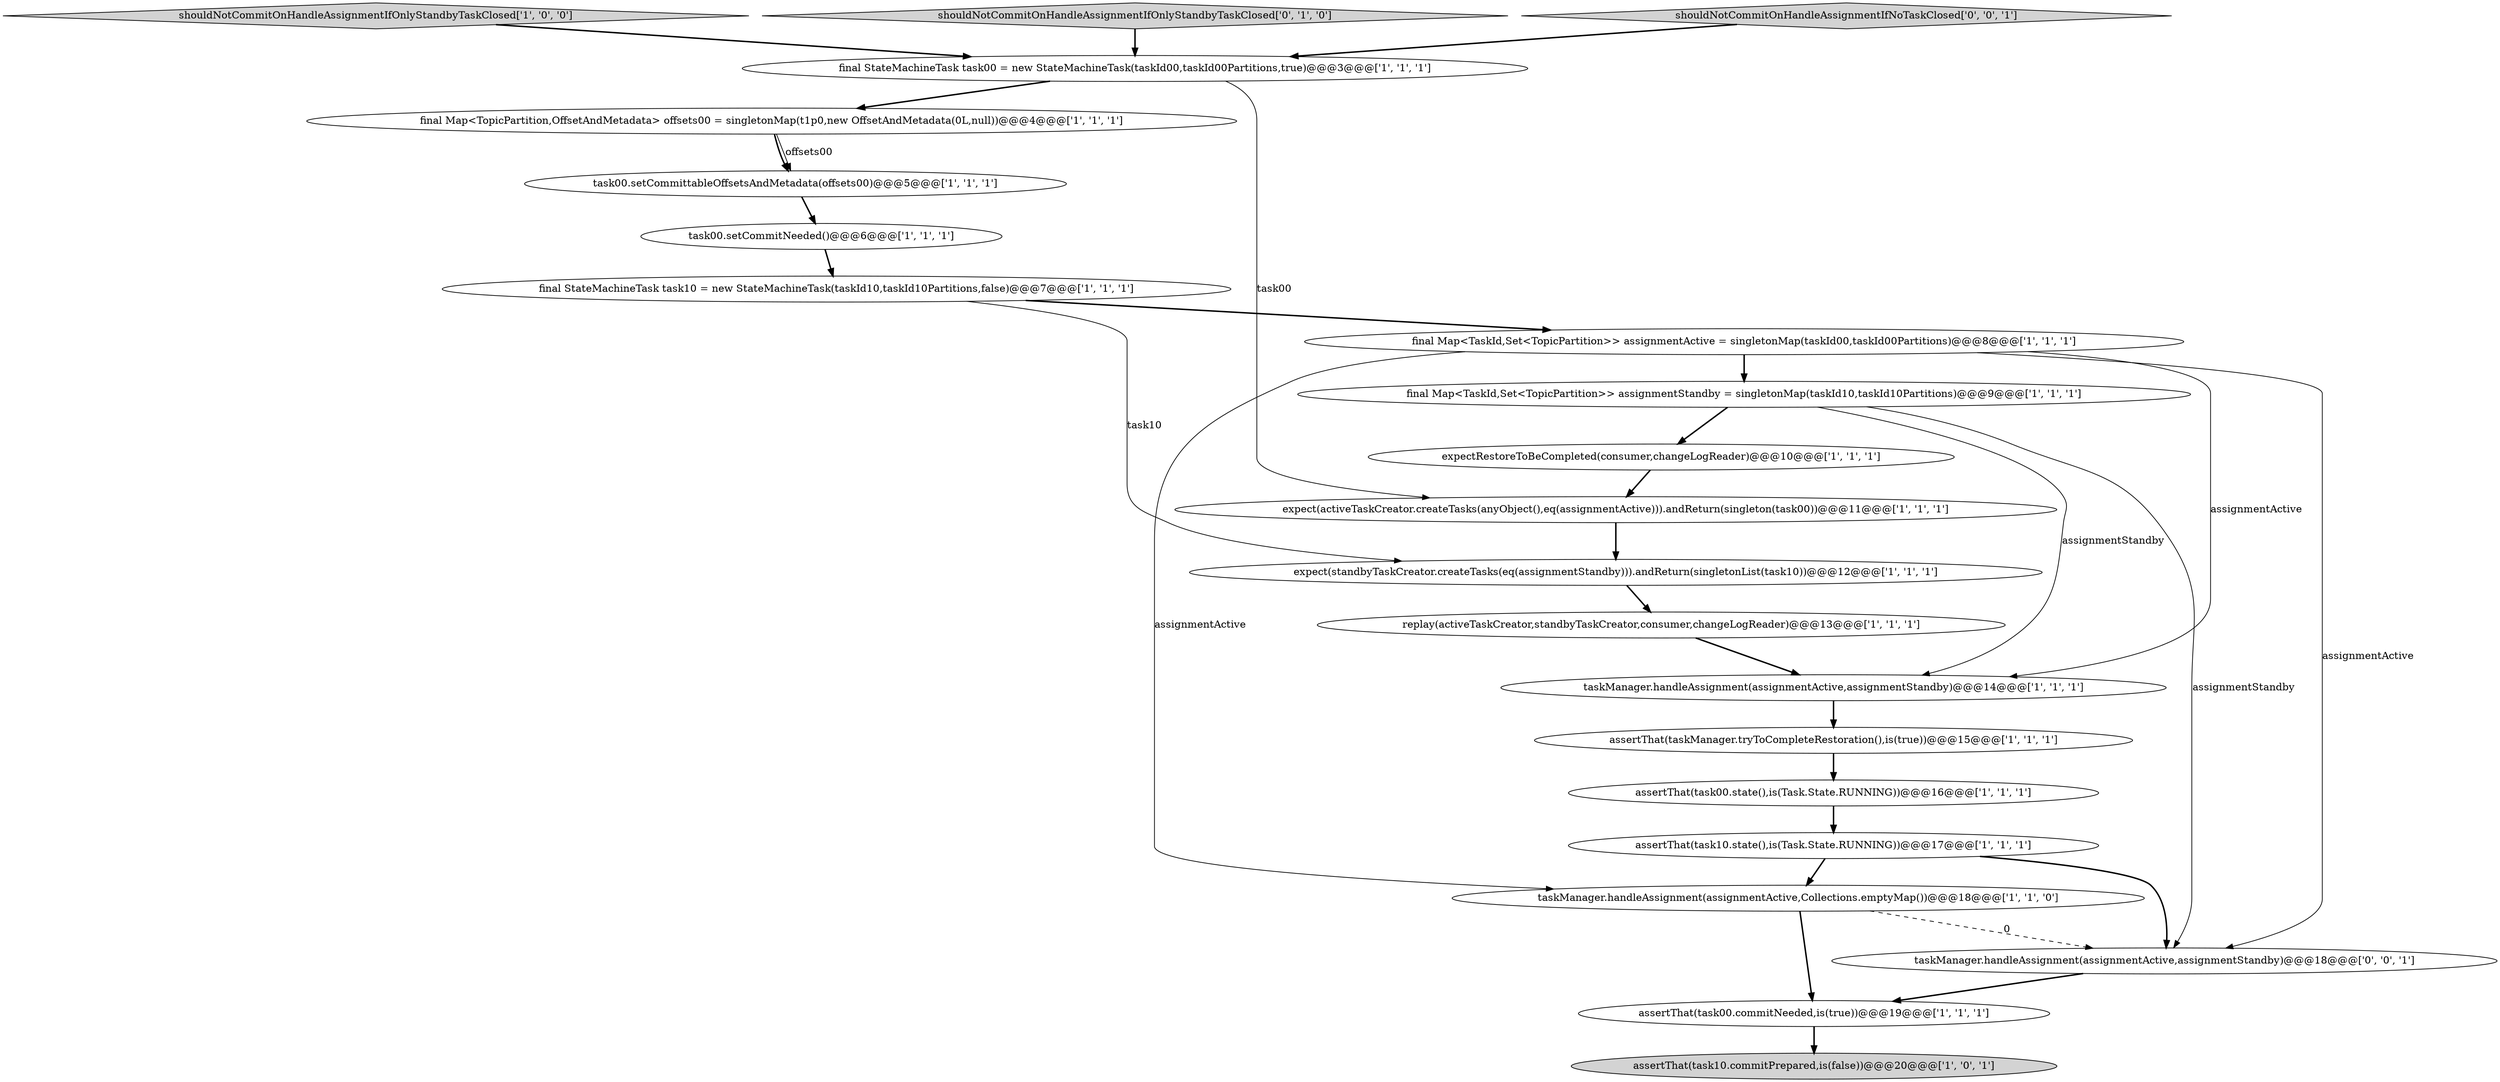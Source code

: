 digraph {
9 [style = filled, label = "task00.setCommittableOffsetsAndMetadata(offsets00)@@@5@@@['1', '1', '1']", fillcolor = white, shape = ellipse image = "AAA0AAABBB1BBB"];
10 [style = filled, label = "replay(activeTaskCreator,standbyTaskCreator,consumer,changeLogReader)@@@13@@@['1', '1', '1']", fillcolor = white, shape = ellipse image = "AAA0AAABBB1BBB"];
3 [style = filled, label = "final Map<TopicPartition,OffsetAndMetadata> offsets00 = singletonMap(t1p0,new OffsetAndMetadata(0L,null))@@@4@@@['1', '1', '1']", fillcolor = white, shape = ellipse image = "AAA0AAABBB1BBB"];
5 [style = filled, label = "taskManager.handleAssignment(assignmentActive,Collections.emptyMap())@@@18@@@['1', '1', '0']", fillcolor = white, shape = ellipse image = "AAA0AAABBB1BBB"];
4 [style = filled, label = "assertThat(task10.state(),is(Task.State.RUNNING))@@@17@@@['1', '1', '1']", fillcolor = white, shape = ellipse image = "AAA0AAABBB1BBB"];
2 [style = filled, label = "final StateMachineTask task10 = new StateMachineTask(taskId10,taskId10Partitions,false)@@@7@@@['1', '1', '1']", fillcolor = white, shape = ellipse image = "AAA0AAABBB1BBB"];
11 [style = filled, label = "final Map<TaskId,Set<TopicPartition>> assignmentStandby = singletonMap(taskId10,taskId10Partitions)@@@9@@@['1', '1', '1']", fillcolor = white, shape = ellipse image = "AAA0AAABBB1BBB"];
6 [style = filled, label = "expectRestoreToBeCompleted(consumer,changeLogReader)@@@10@@@['1', '1', '1']", fillcolor = white, shape = ellipse image = "AAA0AAABBB1BBB"];
8 [style = filled, label = "final Map<TaskId,Set<TopicPartition>> assignmentActive = singletonMap(taskId00,taskId00Partitions)@@@8@@@['1', '1', '1']", fillcolor = white, shape = ellipse image = "AAA0AAABBB1BBB"];
13 [style = filled, label = "expect(activeTaskCreator.createTasks(anyObject(),eq(assignmentActive))).andReturn(singleton(task00))@@@11@@@['1', '1', '1']", fillcolor = white, shape = ellipse image = "AAA0AAABBB1BBB"];
1 [style = filled, label = "assertThat(task00.commitNeeded,is(true))@@@19@@@['1', '1', '1']", fillcolor = white, shape = ellipse image = "AAA0AAABBB1BBB"];
15 [style = filled, label = "shouldNotCommitOnHandleAssignmentIfOnlyStandbyTaskClosed['1', '0', '0']", fillcolor = lightgray, shape = diamond image = "AAA0AAABBB1BBB"];
21 [style = filled, label = "taskManager.handleAssignment(assignmentActive,assignmentStandby)@@@18@@@['0', '0', '1']", fillcolor = white, shape = ellipse image = "AAA0AAABBB3BBB"];
16 [style = filled, label = "expect(standbyTaskCreator.createTasks(eq(assignmentStandby))).andReturn(singletonList(task10))@@@12@@@['1', '1', '1']", fillcolor = white, shape = ellipse image = "AAA0AAABBB1BBB"];
0 [style = filled, label = "taskManager.handleAssignment(assignmentActive,assignmentStandby)@@@14@@@['1', '1', '1']", fillcolor = white, shape = ellipse image = "AAA0AAABBB1BBB"];
17 [style = filled, label = "assertThat(task00.state(),is(Task.State.RUNNING))@@@16@@@['1', '1', '1']", fillcolor = white, shape = ellipse image = "AAA0AAABBB1BBB"];
7 [style = filled, label = "assertThat(taskManager.tryToCompleteRestoration(),is(true))@@@15@@@['1', '1', '1']", fillcolor = white, shape = ellipse image = "AAA0AAABBB1BBB"];
14 [style = filled, label = "assertThat(task10.commitPrepared,is(false))@@@20@@@['1', '0', '1']", fillcolor = lightgray, shape = ellipse image = "AAA0AAABBB1BBB"];
12 [style = filled, label = "task00.setCommitNeeded()@@@6@@@['1', '1', '1']", fillcolor = white, shape = ellipse image = "AAA0AAABBB1BBB"];
19 [style = filled, label = "shouldNotCommitOnHandleAssignmentIfOnlyStandbyTaskClosed['0', '1', '0']", fillcolor = lightgray, shape = diamond image = "AAA0AAABBB2BBB"];
18 [style = filled, label = "final StateMachineTask task00 = new StateMachineTask(taskId00,taskId00Partitions,true)@@@3@@@['1', '1', '1']", fillcolor = white, shape = ellipse image = "AAA0AAABBB1BBB"];
20 [style = filled, label = "shouldNotCommitOnHandleAssignmentIfNoTaskClosed['0', '0', '1']", fillcolor = lightgray, shape = diamond image = "AAA0AAABBB3BBB"];
18->3 [style = bold, label=""];
18->13 [style = solid, label="task00"];
8->0 [style = solid, label="assignmentActive"];
15->18 [style = bold, label=""];
8->5 [style = solid, label="assignmentActive"];
0->7 [style = bold, label=""];
20->18 [style = bold, label=""];
5->1 [style = bold, label=""];
12->2 [style = bold, label=""];
4->5 [style = bold, label=""];
6->13 [style = bold, label=""];
11->21 [style = solid, label="assignmentStandby"];
11->6 [style = bold, label=""];
1->14 [style = bold, label=""];
16->10 [style = bold, label=""];
2->8 [style = bold, label=""];
8->21 [style = solid, label="assignmentActive"];
17->4 [style = bold, label=""];
8->11 [style = bold, label=""];
2->16 [style = solid, label="task10"];
13->16 [style = bold, label=""];
11->0 [style = solid, label="assignmentStandby"];
3->9 [style = bold, label=""];
5->21 [style = dashed, label="0"];
7->17 [style = bold, label=""];
21->1 [style = bold, label=""];
4->21 [style = bold, label=""];
19->18 [style = bold, label=""];
10->0 [style = bold, label=""];
9->12 [style = bold, label=""];
3->9 [style = solid, label="offsets00"];
}
